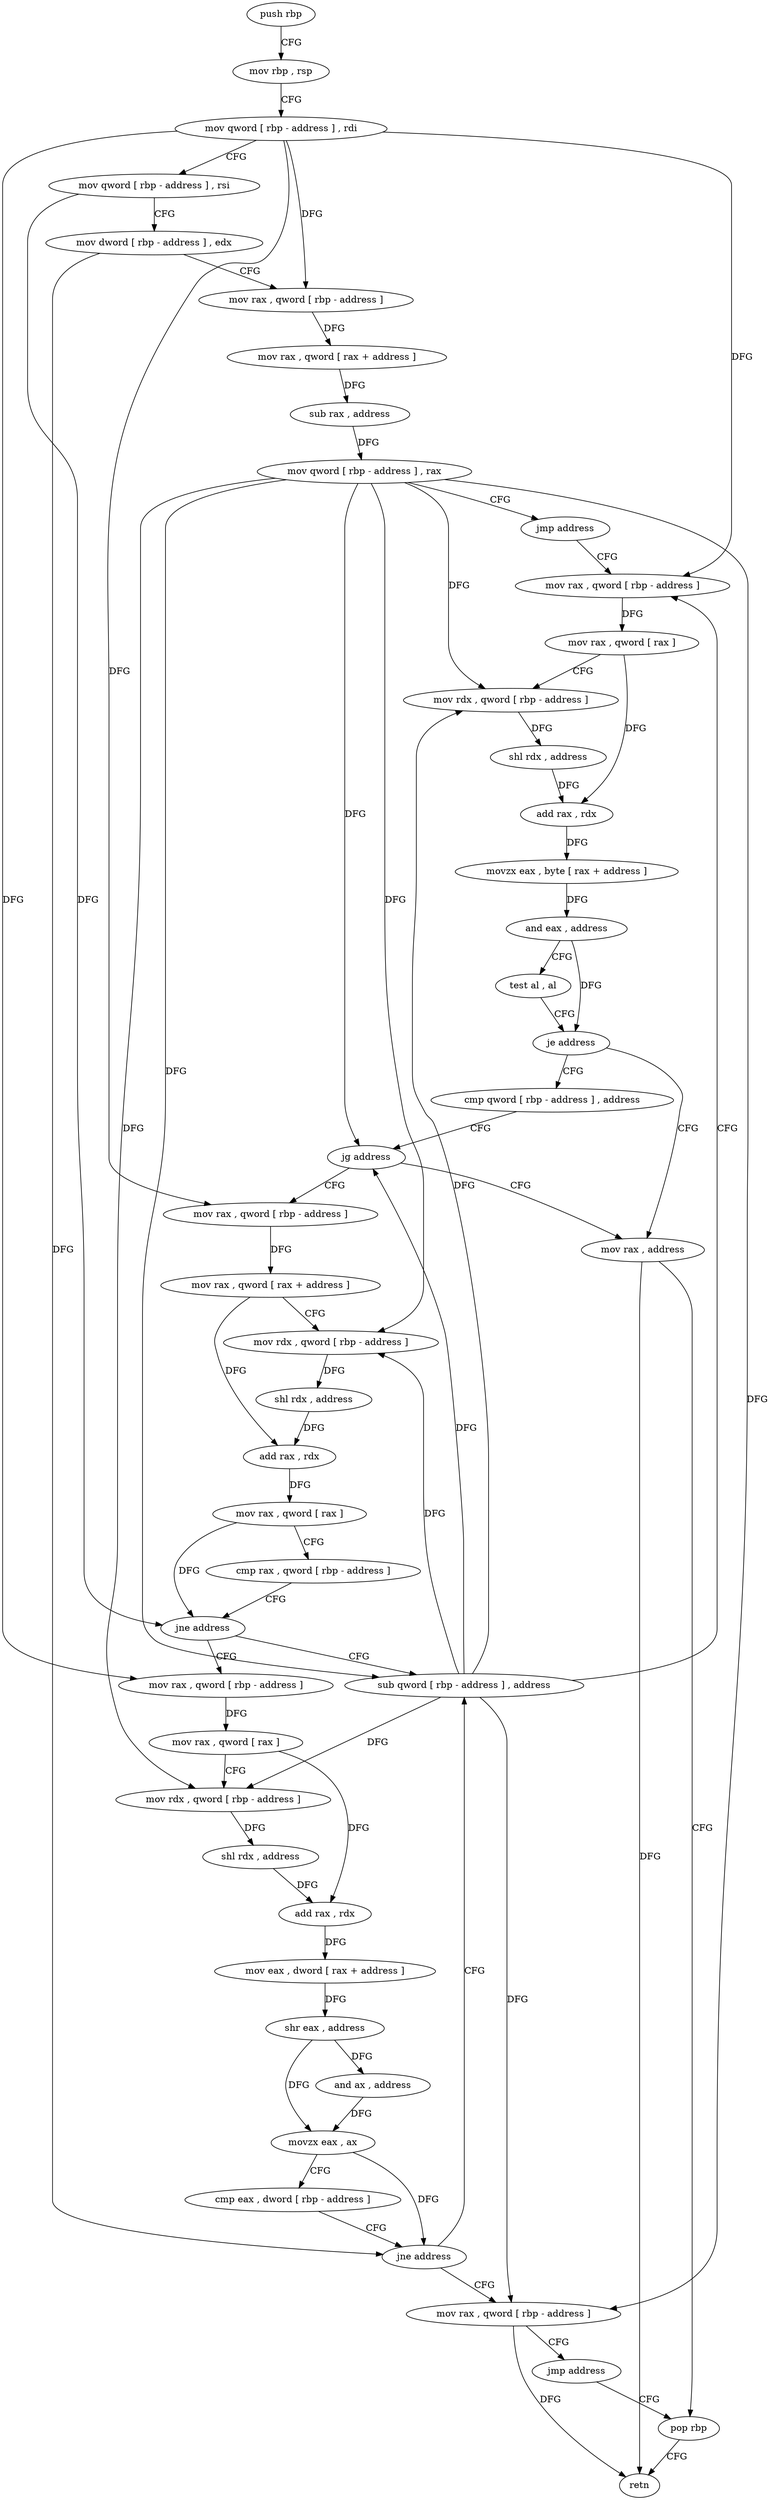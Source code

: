 digraph "func" {
"4396378" [label = "push rbp" ]
"4396379" [label = "mov rbp , rsp" ]
"4396382" [label = "mov qword [ rbp - address ] , rdi" ]
"4396386" [label = "mov qword [ rbp - address ] , rsi" ]
"4396390" [label = "mov dword [ rbp - address ] , edx" ]
"4396393" [label = "mov rax , qword [ rbp - address ]" ]
"4396397" [label = "mov rax , qword [ rax + address ]" ]
"4396401" [label = "sub rax , address" ]
"4396405" [label = "mov qword [ rbp - address ] , rax" ]
"4396409" [label = "jmp address" ]
"4396486" [label = "mov rax , qword [ rbp - address ]" ]
"4396490" [label = "mov rax , qword [ rax ]" ]
"4396493" [label = "mov rdx , qword [ rbp - address ]" ]
"4396497" [label = "shl rdx , address" ]
"4396501" [label = "add rax , rdx" ]
"4396504" [label = "movzx eax , byte [ rax + address ]" ]
"4396508" [label = "and eax , address" ]
"4396511" [label = "test al , al" ]
"4396513" [label = "je address" ]
"4396522" [label = "mov rax , address" ]
"4396515" [label = "cmp qword [ rbp - address ] , address" ]
"4396529" [label = "pop rbp" ]
"4396520" [label = "jg address" ]
"4396411" [label = "mov rax , qword [ rbp - address ]" ]
"4396415" [label = "mov rax , qword [ rax + address ]" ]
"4396419" [label = "mov rdx , qword [ rbp - address ]" ]
"4396423" [label = "shl rdx , address" ]
"4396427" [label = "add rax , rdx" ]
"4396430" [label = "mov rax , qword [ rax ]" ]
"4396433" [label = "cmp rax , qword [ rbp - address ]" ]
"4396437" [label = "jne address" ]
"4396481" [label = "sub qword [ rbp - address ] , address" ]
"4396439" [label = "mov rax , qword [ rbp - address ]" ]
"4396443" [label = "mov rax , qword [ rax ]" ]
"4396446" [label = "mov rdx , qword [ rbp - address ]" ]
"4396450" [label = "shl rdx , address" ]
"4396454" [label = "add rax , rdx" ]
"4396457" [label = "mov eax , dword [ rax + address ]" ]
"4396460" [label = "shr eax , address" ]
"4396463" [label = "and ax , address" ]
"4396467" [label = "movzx eax , ax" ]
"4396470" [label = "cmp eax , dword [ rbp - address ]" ]
"4396473" [label = "jne address" ]
"4396475" [label = "mov rax , qword [ rbp - address ]" ]
"4396479" [label = "jmp address" ]
"4396530" [label = "retn" ]
"4396378" -> "4396379" [ label = "CFG" ]
"4396379" -> "4396382" [ label = "CFG" ]
"4396382" -> "4396386" [ label = "CFG" ]
"4396382" -> "4396393" [ label = "DFG" ]
"4396382" -> "4396486" [ label = "DFG" ]
"4396382" -> "4396411" [ label = "DFG" ]
"4396382" -> "4396439" [ label = "DFG" ]
"4396386" -> "4396390" [ label = "CFG" ]
"4396386" -> "4396437" [ label = "DFG" ]
"4396390" -> "4396393" [ label = "CFG" ]
"4396390" -> "4396473" [ label = "DFG" ]
"4396393" -> "4396397" [ label = "DFG" ]
"4396397" -> "4396401" [ label = "DFG" ]
"4396401" -> "4396405" [ label = "DFG" ]
"4396405" -> "4396409" [ label = "CFG" ]
"4396405" -> "4396493" [ label = "DFG" ]
"4396405" -> "4396520" [ label = "DFG" ]
"4396405" -> "4396419" [ label = "DFG" ]
"4396405" -> "4396481" [ label = "DFG" ]
"4396405" -> "4396446" [ label = "DFG" ]
"4396405" -> "4396475" [ label = "DFG" ]
"4396409" -> "4396486" [ label = "CFG" ]
"4396486" -> "4396490" [ label = "DFG" ]
"4396490" -> "4396493" [ label = "CFG" ]
"4396490" -> "4396501" [ label = "DFG" ]
"4396493" -> "4396497" [ label = "DFG" ]
"4396497" -> "4396501" [ label = "DFG" ]
"4396501" -> "4396504" [ label = "DFG" ]
"4396504" -> "4396508" [ label = "DFG" ]
"4396508" -> "4396511" [ label = "CFG" ]
"4396508" -> "4396513" [ label = "DFG" ]
"4396511" -> "4396513" [ label = "CFG" ]
"4396513" -> "4396522" [ label = "CFG" ]
"4396513" -> "4396515" [ label = "CFG" ]
"4396522" -> "4396529" [ label = "CFG" ]
"4396522" -> "4396530" [ label = "DFG" ]
"4396515" -> "4396520" [ label = "CFG" ]
"4396529" -> "4396530" [ label = "CFG" ]
"4396520" -> "4396411" [ label = "CFG" ]
"4396520" -> "4396522" [ label = "CFG" ]
"4396411" -> "4396415" [ label = "DFG" ]
"4396415" -> "4396419" [ label = "CFG" ]
"4396415" -> "4396427" [ label = "DFG" ]
"4396419" -> "4396423" [ label = "DFG" ]
"4396423" -> "4396427" [ label = "DFG" ]
"4396427" -> "4396430" [ label = "DFG" ]
"4396430" -> "4396433" [ label = "CFG" ]
"4396430" -> "4396437" [ label = "DFG" ]
"4396433" -> "4396437" [ label = "CFG" ]
"4396437" -> "4396481" [ label = "CFG" ]
"4396437" -> "4396439" [ label = "CFG" ]
"4396481" -> "4396486" [ label = "CFG" ]
"4396481" -> "4396493" [ label = "DFG" ]
"4396481" -> "4396520" [ label = "DFG" ]
"4396481" -> "4396419" [ label = "DFG" ]
"4396481" -> "4396446" [ label = "DFG" ]
"4396481" -> "4396475" [ label = "DFG" ]
"4396439" -> "4396443" [ label = "DFG" ]
"4396443" -> "4396446" [ label = "CFG" ]
"4396443" -> "4396454" [ label = "DFG" ]
"4396446" -> "4396450" [ label = "DFG" ]
"4396450" -> "4396454" [ label = "DFG" ]
"4396454" -> "4396457" [ label = "DFG" ]
"4396457" -> "4396460" [ label = "DFG" ]
"4396460" -> "4396463" [ label = "DFG" ]
"4396460" -> "4396467" [ label = "DFG" ]
"4396463" -> "4396467" [ label = "DFG" ]
"4396467" -> "4396470" [ label = "CFG" ]
"4396467" -> "4396473" [ label = "DFG" ]
"4396470" -> "4396473" [ label = "CFG" ]
"4396473" -> "4396481" [ label = "CFG" ]
"4396473" -> "4396475" [ label = "CFG" ]
"4396475" -> "4396479" [ label = "CFG" ]
"4396475" -> "4396530" [ label = "DFG" ]
"4396479" -> "4396529" [ label = "CFG" ]
}
